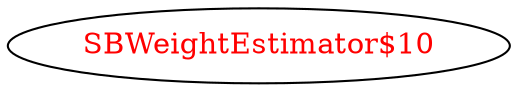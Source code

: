 digraph dependencyGraph {
 concentrate=true;
 ranksep="2.0";
 rankdir="LR"; 
 splines="ortho";
"SBWeightEstimator$10" [fontcolor="red"];
}